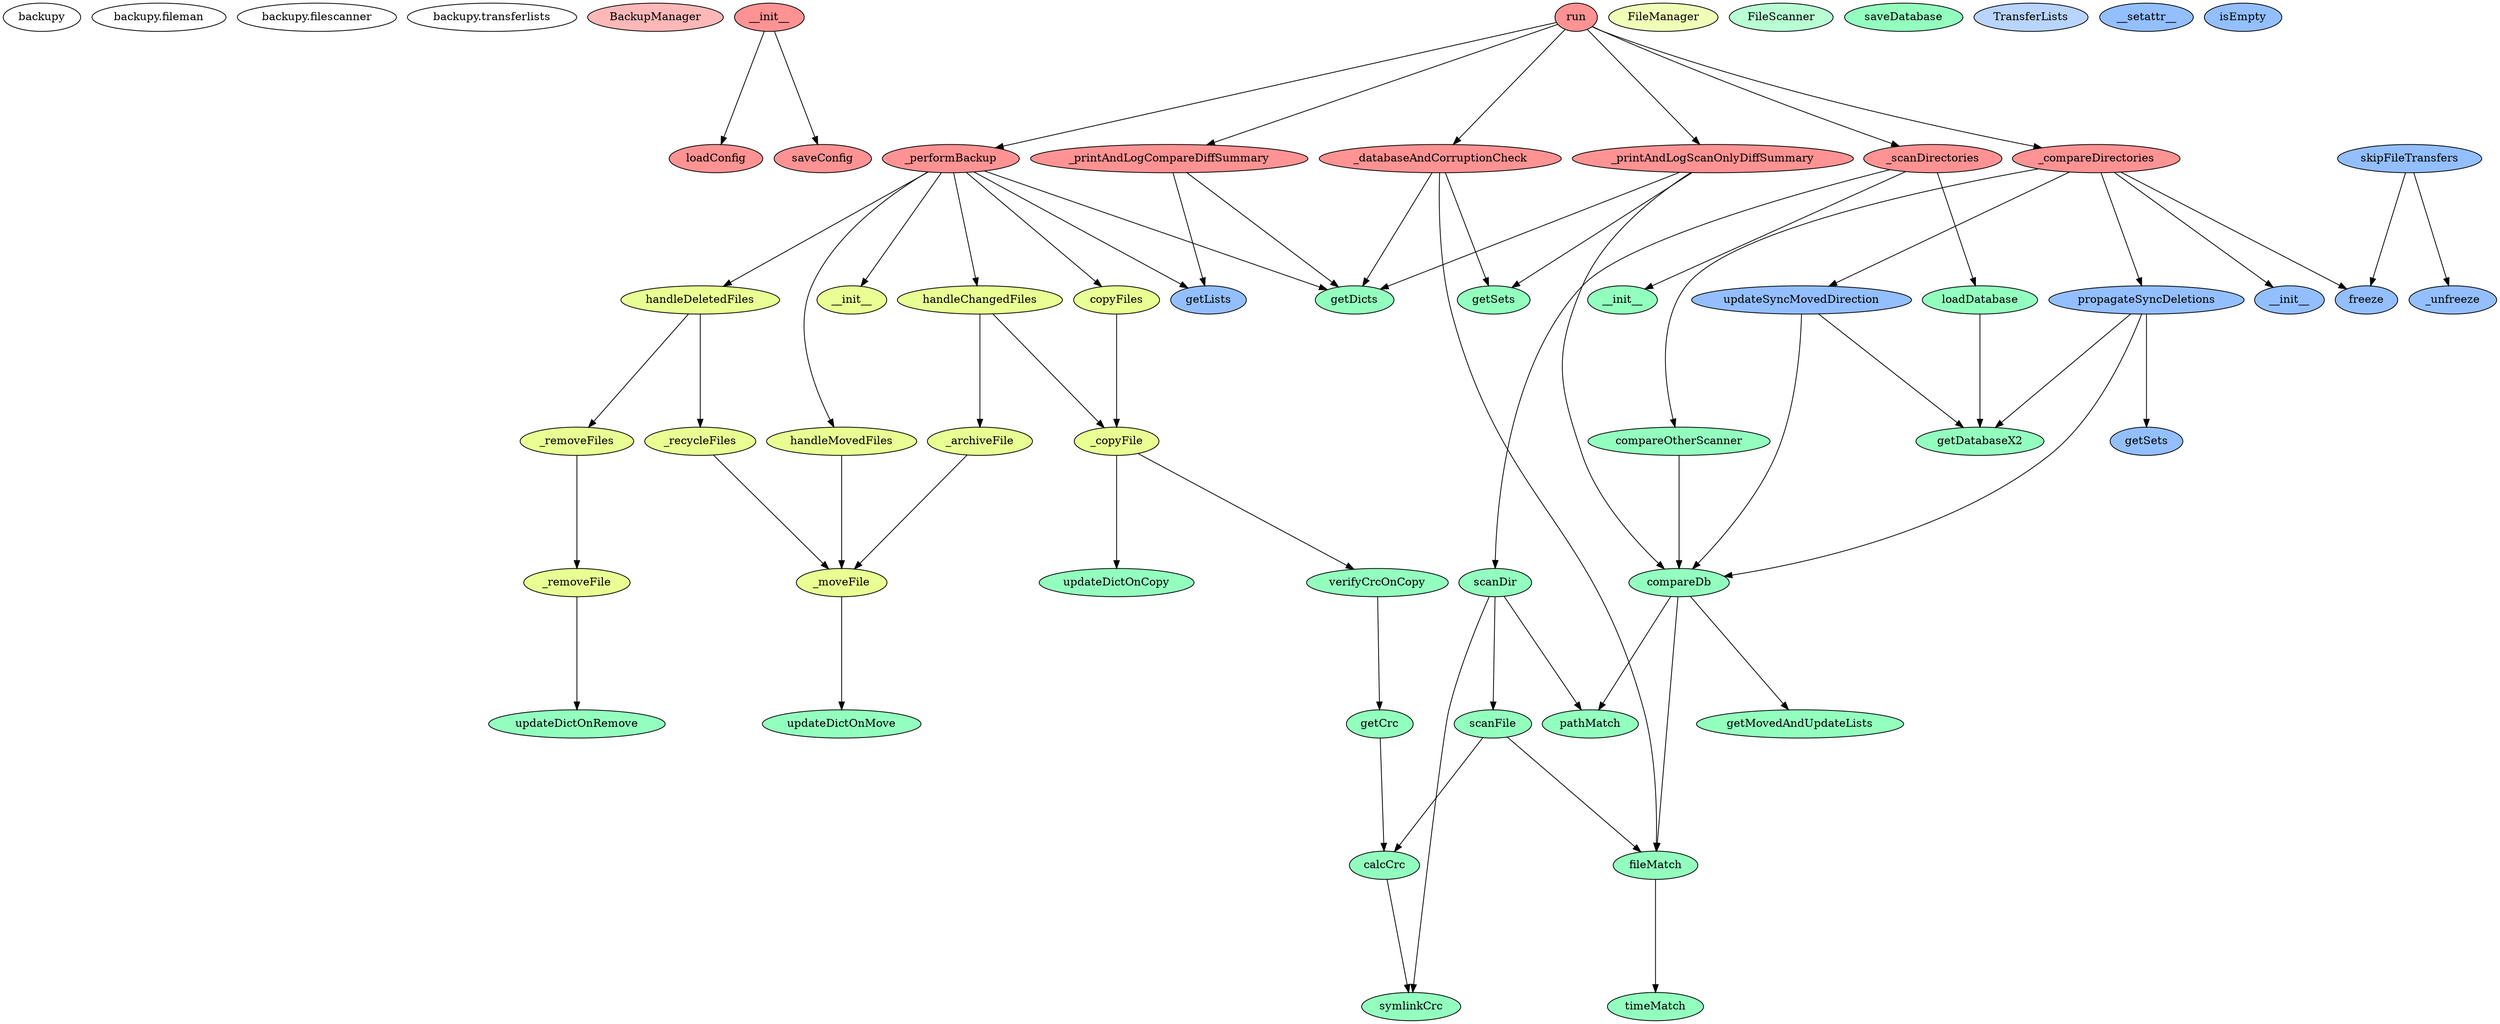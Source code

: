 digraph G {
    graph [rankdir=TB, clusterrank="global", concentrate=false, ranksep="2", nodesep="0.2"];
    overlap=false;
    splines=true;
    subgraph cluster_G {

        graph [style="filled,rounded",fillcolor="#80808018", label=""];
        backupy [label="backupy", style="filled", fillcolor="#ffffffb2", fontcolor="#000000", group="0"];
        backupy__fileman [label="backupy.fileman", style="filled", fillcolor="#ffffffb2", fontcolor="#000000", group="1"];
        backupy__filescanner [label="backupy.filescanner", style="filled", fillcolor="#ffffffb2", fontcolor="#000000", group="2"];
        backupy__transferlists [label="backupy.transferlists", style="filled", fillcolor="#ffffffb2", fontcolor="#000000", group="3"];
        subgraph cluster_backupy__backupman {

            graph [style="filled,rounded",fillcolor="#80808018", label="backupy.backupman"];
            backupy__backupman__BackupManager [label="BackupManager", style="filled", fillcolor="#ff9999b2", fontcolor="#000000", group="0"];
            subgraph cluster_backupy__backupman__BackupManager {

                graph [style="filled,rounded",fillcolor="#80808018", label="backupy.backupman.BackupManager"];
                backupy__backupman__BackupManager____init__ [label="__init__", style="filled", fillcolor="#ff6565b2", fontcolor="#000000", group="0"];
            }
            subgraph cluster_backupy__backupman__BackupManager {

                graph [style="filled,rounded",fillcolor="#80808018", label="backupy.backupman.BackupManager"];
                backupy__backupman__BackupManager___compareDirectories [label="_compareDirectories", style="filled", fillcolor="#ff6565b2", fontcolor="#000000", group="0"];
            }
            subgraph cluster_backupy__backupman__BackupManager {

                graph [style="filled,rounded",fillcolor="#80808018", label="backupy.backupman.BackupManager"];
                backupy__backupman__BackupManager___databaseAndCorruptionCheck [label="_databaseAndCorruptionCheck", style="filled", fillcolor="#ff6565b2", fontcolor="#000000", group="0"];
            }
            subgraph cluster_backupy__backupman__BackupManager {

                graph [style="filled,rounded",fillcolor="#80808018", label="backupy.backupman.BackupManager"];
                backupy__backupman__BackupManager___performBackup [label="_performBackup", style="filled", fillcolor="#ff6565b2", fontcolor="#000000", group="0"];
            }
            subgraph cluster_backupy__backupman__BackupManager {

                graph [style="filled,rounded",fillcolor="#80808018", label="backupy.backupman.BackupManager"];
                backupy__backupman__BackupManager___printAndLogCompareDiffSummary [label="_printAndLogCompareDiffSummary", style="filled", fillcolor="#ff6565b2", fontcolor="#000000", group="0"];
            }
            subgraph cluster_backupy__backupman__BackupManager {

                graph [style="filled,rounded",fillcolor="#80808018", label="backupy.backupman.BackupManager"];
                backupy__backupman__BackupManager___printAndLogScanOnlyDiffSummary [label="_printAndLogScanOnlyDiffSummary", style="filled", fillcolor="#ff6565b2", fontcolor="#000000", group="0"];
            }
            subgraph cluster_backupy__backupman__BackupManager {

                graph [style="filled,rounded",fillcolor="#80808018", label="backupy.backupman.BackupManager"];
                backupy__backupman__BackupManager___scanDirectories [label="_scanDirectories", style="filled", fillcolor="#ff6565b2", fontcolor="#000000", group="0"];
            }
            subgraph cluster_backupy__backupman__BackupManager {

                graph [style="filled,rounded",fillcolor="#80808018", label="backupy.backupman.BackupManager"];
                backupy__backupman__BackupManager__loadConfig [label="loadConfig", style="filled", fillcolor="#ff6565b2", fontcolor="#000000", group="0"];
            }
            subgraph cluster_backupy__backupman__BackupManager {

                graph [style="filled,rounded",fillcolor="#80808018", label="backupy.backupman.BackupManager"];
                backupy__backupman__BackupManager__run [label="run", style="filled", fillcolor="#ff6565b2", fontcolor="#000000", group="0"];
            }
            subgraph cluster_backupy__backupman__BackupManager {

                graph [style="filled,rounded",fillcolor="#80808018", label="backupy.backupman.BackupManager"];
                backupy__backupman__BackupManager__saveConfig [label="saveConfig", style="filled", fillcolor="#ff6565b2", fontcolor="#000000", group="0"];
            }
        }
        subgraph cluster_backupy__fileman {

            graph [style="filled,rounded",fillcolor="#80808018", label="backupy.fileman"];
            backupy__fileman__FileManager [label="FileManager", style="filled", fillcolor="#eaff99b2", fontcolor="#000000", group="1"];
            subgraph cluster_backupy__fileman__FileManager {

                graph [style="filled,rounded",fillcolor="#80808018", label="backupy.fileman.FileManager"];
                backupy__fileman__FileManager____init__ [label="__init__", style="filled", fillcolor="#e0ff65b2", fontcolor="#000000", group="1"];
            }
            subgraph cluster_backupy__fileman__FileManager {

                graph [style="filled,rounded",fillcolor="#80808018", label="backupy.fileman.FileManager"];
                backupy__fileman__FileManager___archiveFile [label="_archiveFile", style="filled", fillcolor="#e0ff65b2", fontcolor="#000000", group="1"];
            }
            subgraph cluster_backupy__fileman__FileManager {

                graph [style="filled,rounded",fillcolor="#80808018", label="backupy.fileman.FileManager"];
                backupy__fileman__FileManager___copyFile [label="_copyFile", style="filled", fillcolor="#e0ff65b2", fontcolor="#000000", group="1"];
            }
            subgraph cluster_backupy__fileman__FileManager {

                graph [style="filled,rounded",fillcolor="#80808018", label="backupy.fileman.FileManager"];
                backupy__fileman__FileManager___moveFile [label="_moveFile", style="filled", fillcolor="#e0ff65b2", fontcolor="#000000", group="1"];
            }
            subgraph cluster_backupy__fileman__FileManager {

                graph [style="filled,rounded",fillcolor="#80808018", label="backupy.fileman.FileManager"];
                backupy__fileman__FileManager___recycleFiles [label="_recycleFiles", style="filled", fillcolor="#e0ff65b2", fontcolor="#000000", group="1"];
            }
            subgraph cluster_backupy__fileman__FileManager {

                graph [style="filled,rounded",fillcolor="#80808018", label="backupy.fileman.FileManager"];
                backupy__fileman__FileManager___removeFile [label="_removeFile", style="filled", fillcolor="#e0ff65b2", fontcolor="#000000", group="1"];
            }
            subgraph cluster_backupy__fileman__FileManager {

                graph [style="filled,rounded",fillcolor="#80808018", label="backupy.fileman.FileManager"];
                backupy__fileman__FileManager___removeFiles [label="_removeFiles", style="filled", fillcolor="#e0ff65b2", fontcolor="#000000", group="1"];
            }
            subgraph cluster_backupy__fileman__FileManager {

                graph [style="filled,rounded",fillcolor="#80808018", label="backupy.fileman.FileManager"];
                backupy__fileman__FileManager__copyFiles [label="copyFiles", style="filled", fillcolor="#e0ff65b2", fontcolor="#000000", group="1"];
            }
            subgraph cluster_backupy__fileman__FileManager {

                graph [style="filled,rounded",fillcolor="#80808018", label="backupy.fileman.FileManager"];
                backupy__fileman__FileManager__handleChangedFiles [label="handleChangedFiles", style="filled", fillcolor="#e0ff65b2", fontcolor="#000000", group="1"];
            }
            subgraph cluster_backupy__fileman__FileManager {

                graph [style="filled,rounded",fillcolor="#80808018", label="backupy.fileman.FileManager"];
                backupy__fileman__FileManager__handleDeletedFiles [label="handleDeletedFiles", style="filled", fillcolor="#e0ff65b2", fontcolor="#000000", group="1"];
            }
            subgraph cluster_backupy__fileman__FileManager {

                graph [style="filled,rounded",fillcolor="#80808018", label="backupy.fileman.FileManager"];
                backupy__fileman__FileManager__handleMovedFiles [label="handleMovedFiles", style="filled", fillcolor="#e0ff65b2", fontcolor="#000000", group="1"];
            }
        }
        subgraph cluster_backupy__filescanner {

            graph [style="filled,rounded",fillcolor="#80808018", label="backupy.filescanner"];
            backupy__filescanner__FileScanner [label="FileScanner", style="filled", fillcolor="#99ffc1b2", fontcolor="#000000", group="2"];
            subgraph cluster_backupy__filescanner__FileScanner {

                graph [style="filled,rounded",fillcolor="#80808018", label="backupy.filescanner.FileScanner"];
                backupy__filescanner__FileScanner____init__ [label="__init__", style="filled", fillcolor="#65ffa3b2", fontcolor="#000000", group="2"];
            }
            subgraph cluster_backupy__filescanner__FileScanner {

                graph [style="filled,rounded",fillcolor="#80808018", label="backupy.filescanner.FileScanner"];
                backupy__filescanner__FileScanner__calcCrc [label="calcCrc", style="filled", fillcolor="#65ffa3b2", fontcolor="#000000", group="2"];
            }
            subgraph cluster_backupy__filescanner__FileScanner {

                graph [style="filled,rounded",fillcolor="#80808018", label="backupy.filescanner.FileScanner"];
                backupy__filescanner__FileScanner__compareDb [label="compareDb", style="filled", fillcolor="#65ffa3b2", fontcolor="#000000", group="2"];
            }
            subgraph cluster_backupy__filescanner__FileScanner {

                graph [style="filled,rounded",fillcolor="#80808018", label="backupy.filescanner.FileScanner"];
                backupy__filescanner__FileScanner__compareOtherScanner [label="compareOtherScanner", style="filled", fillcolor="#65ffa3b2", fontcolor="#000000", group="2"];
            }
            subgraph cluster_backupy__filescanner__FileScanner {

                graph [style="filled,rounded",fillcolor="#80808018", label="backupy.filescanner.FileScanner"];
                backupy__filescanner__FileScanner__fileMatch [label="fileMatch", style="filled", fillcolor="#65ffa3b2", fontcolor="#000000", group="2"];
            }
            subgraph cluster_backupy__filescanner__FileScanner {

                graph [style="filled,rounded",fillcolor="#80808018", label="backupy.filescanner.FileScanner"];
                backupy__filescanner__FileScanner__getCrc [label="getCrc", style="filled", fillcolor="#65ffa3b2", fontcolor="#000000", group="2"];
            }
            subgraph cluster_backupy__filescanner__FileScanner {

                graph [style="filled,rounded",fillcolor="#80808018", label="backupy.filescanner.FileScanner"];
                backupy__filescanner__FileScanner__getDatabaseX2 [label="getDatabaseX2", style="filled", fillcolor="#65ffa3b2", fontcolor="#000000", group="2"];
            }
            subgraph cluster_backupy__filescanner__FileScanner {

                graph [style="filled,rounded",fillcolor="#80808018", label="backupy.filescanner.FileScanner"];
                backupy__filescanner__FileScanner__getDicts [label="getDicts", style="filled", fillcolor="#65ffa3b2", fontcolor="#000000", group="2"];
            }
            subgraph cluster_backupy__filescanner__FileScanner {

                graph [style="filled,rounded",fillcolor="#80808018", label="backupy.filescanner.FileScanner"];
                backupy__filescanner__FileScanner__getMovedAndUpdateLists [label="getMovedAndUpdateLists", style="filled", fillcolor="#65ffa3b2", fontcolor="#000000", group="2"];
            }
            subgraph cluster_backupy__filescanner__FileScanner {

                graph [style="filled,rounded",fillcolor="#80808018", label="backupy.filescanner.FileScanner"];
                backupy__filescanner__FileScanner__getSets [label="getSets", style="filled", fillcolor="#65ffa3b2", fontcolor="#000000", group="2"];
            }
            subgraph cluster_backupy__filescanner__FileScanner {

                graph [style="filled,rounded",fillcolor="#80808018", label="backupy.filescanner.FileScanner"];
                backupy__filescanner__FileScanner__loadDatabase [label="loadDatabase", style="filled", fillcolor="#65ffa3b2", fontcolor="#000000", group="2"];
            }
            subgraph cluster_backupy__filescanner__FileScanner {

                graph [style="filled,rounded",fillcolor="#80808018", label="backupy.filescanner.FileScanner"];
                backupy__filescanner__FileScanner__pathMatch [label="pathMatch", style="filled", fillcolor="#65ffa3b2", fontcolor="#000000", group="2"];
            }
            subgraph cluster_backupy__filescanner__FileScanner {

                graph [style="filled,rounded",fillcolor="#80808018", label="backupy.filescanner.FileScanner"];
                backupy__filescanner__FileScanner__saveDatabase [label="saveDatabase", style="filled", fillcolor="#65ffa3b2", fontcolor="#000000", group="2"];
            }
            subgraph cluster_backupy__filescanner__FileScanner {

                graph [style="filled,rounded",fillcolor="#80808018", label="backupy.filescanner.FileScanner"];
                backupy__filescanner__FileScanner__scanDir [label="scanDir", style="filled", fillcolor="#65ffa3b2", fontcolor="#000000", group="2"];
            }
            subgraph cluster_backupy__filescanner__FileScanner {

                graph [style="filled,rounded",fillcolor="#80808018", label="backupy.filescanner.FileScanner"];
                backupy__filescanner__FileScanner__scanFile [label="scanFile", style="filled", fillcolor="#65ffa3b2", fontcolor="#000000", group="2"];
            }
            subgraph cluster_backupy__filescanner__FileScanner {

                graph [style="filled,rounded",fillcolor="#80808018", label="backupy.filescanner.FileScanner"];
                backupy__filescanner__FileScanner__symlinkCrc [label="symlinkCrc", style="filled", fillcolor="#65ffa3b2", fontcolor="#000000", group="2"];
            }
            subgraph cluster_backupy__filescanner__FileScanner {

                graph [style="filled,rounded",fillcolor="#80808018", label="backupy.filescanner.FileScanner"];
                backupy__filescanner__FileScanner__timeMatch [label="timeMatch", style="filled", fillcolor="#65ffa3b2", fontcolor="#000000", group="2"];
            }
            subgraph cluster_backupy__filescanner__FileScanner {

                graph [style="filled,rounded",fillcolor="#80808018", label="backupy.filescanner.FileScanner"];
                backupy__filescanner__FileScanner__updateDictOnCopy [label="updateDictOnCopy", style="filled", fillcolor="#65ffa3b2", fontcolor="#000000", group="2"];
            }
            subgraph cluster_backupy__filescanner__FileScanner {

                graph [style="filled,rounded",fillcolor="#80808018", label="backupy.filescanner.FileScanner"];
                backupy__filescanner__FileScanner__updateDictOnMove [label="updateDictOnMove", style="filled", fillcolor="#65ffa3b2", fontcolor="#000000", group="2"];
            }
            subgraph cluster_backupy__filescanner__FileScanner {

                graph [style="filled,rounded",fillcolor="#80808018", label="backupy.filescanner.FileScanner"];
                backupy__filescanner__FileScanner__updateDictOnRemove [label="updateDictOnRemove", style="filled", fillcolor="#65ffa3b2", fontcolor="#000000", group="2"];
            }
            subgraph cluster_backupy__filescanner__FileScanner {

                graph [style="filled,rounded",fillcolor="#80808018", label="backupy.filescanner.FileScanner"];
                backupy__filescanner__FileScanner__verifyCrcOnCopy [label="verifyCrcOnCopy", style="filled", fillcolor="#65ffa3b2", fontcolor="#000000", group="2"];
            }
        }
        subgraph cluster_backupy__transferlists {

            graph [style="filled,rounded",fillcolor="#80808018", label="backupy.transferlists"];
            backupy__transferlists__TransferLists [label="TransferLists", style="filled", fillcolor="#99c1ffb2", fontcolor="#000000", group="3"];
            subgraph cluster_backupy__transferlists__TransferLists {

                graph [style="filled,rounded",fillcolor="#80808018", label="backupy.transferlists.TransferLists"];
                backupy__transferlists__TransferLists____init__ [label="__init__", style="filled", fillcolor="#65a3ffb2", fontcolor="#000000", group="3"];
            }
            subgraph cluster_backupy__transferlists__TransferLists {

                graph [style="filled,rounded",fillcolor="#80808018", label="backupy.transferlists.TransferLists"];
                backupy__transferlists__TransferLists____setattr__ [label="__setattr__", style="filled", fillcolor="#65a3ffb2", fontcolor="#000000", group="3"];
            }
            subgraph cluster_backupy__transferlists__TransferLists {

                graph [style="filled,rounded",fillcolor="#80808018", label="backupy.transferlists.TransferLists"];
                backupy__transferlists__TransferLists___unfreeze [label="_unfreeze", style="filled", fillcolor="#65a3ffb2", fontcolor="#000000", group="3"];
            }
            subgraph cluster_backupy__transferlists__TransferLists {

                graph [style="filled,rounded",fillcolor="#80808018", label="backupy.transferlists.TransferLists"];
                backupy__transferlists__TransferLists__freeze [label="freeze", style="filled", fillcolor="#65a3ffb2", fontcolor="#000000", group="3"];
            }
            subgraph cluster_backupy__transferlists__TransferLists {

                graph [style="filled,rounded",fillcolor="#80808018", label="backupy.transferlists.TransferLists"];
                backupy__transferlists__TransferLists__getLists [label="getLists", style="filled", fillcolor="#65a3ffb2", fontcolor="#000000", group="3"];
            }
            subgraph cluster_backupy__transferlists__TransferLists {

                graph [style="filled,rounded",fillcolor="#80808018", label="backupy.transferlists.TransferLists"];
                backupy__transferlists__TransferLists__getSets [label="getSets", style="filled", fillcolor="#65a3ffb2", fontcolor="#000000", group="3"];
            }
            subgraph cluster_backupy__transferlists__TransferLists {

                graph [style="filled,rounded",fillcolor="#80808018", label="backupy.transferlists.TransferLists"];
                backupy__transferlists__TransferLists__isEmpty [label="isEmpty", style="filled", fillcolor="#65a3ffb2", fontcolor="#000000", group="3"];
            }
            subgraph cluster_backupy__transferlists__TransferLists {

                graph [style="filled,rounded",fillcolor="#80808018", label="backupy.transferlists.TransferLists"];
                backupy__transferlists__TransferLists__propagateSyncDeletions [label="propagateSyncDeletions", style="filled", fillcolor="#65a3ffb2", fontcolor="#000000", group="3"];
            }
            subgraph cluster_backupy__transferlists__TransferLists {

                graph [style="filled,rounded",fillcolor="#80808018", label="backupy.transferlists.TransferLists"];
                backupy__transferlists__TransferLists__skipFileTransfers [label="skipFileTransfers", style="filled", fillcolor="#65a3ffb2", fontcolor="#000000", group="3"];
            }
            subgraph cluster_backupy__transferlists__TransferLists {

                graph [style="filled,rounded",fillcolor="#80808018", label="backupy.transferlists.TransferLists"];
                backupy__transferlists__TransferLists__updateSyncMovedDirection [label="updateSyncMovedDirection", style="filled", fillcolor="#65a3ffb2", fontcolor="#000000", group="3"];
            }
        }
    }
        backupy__backupman__BackupManager____init__ -> backupy__backupman__BackupManager__saveConfig [style="solid", color="#000000"];
        backupy__backupman__BackupManager____init__ -> backupy__backupman__BackupManager__loadConfig [style="solid", color="#000000"];
        backupy__backupman__BackupManager___scanDirectories -> backupy__filescanner__FileScanner__loadDatabase [style="solid", color="#000000"];
        backupy__backupman__BackupManager___scanDirectories -> backupy__filescanner__FileScanner____init__ [style="solid", color="#000000"];
        backupy__backupman__BackupManager___scanDirectories -> backupy__filescanner__FileScanner__scanDir [style="solid", color="#000000"];
        backupy__backupman__BackupManager___compareDirectories -> backupy__transferlists__TransferLists__freeze [style="solid", color="#000000"];
        backupy__backupman__BackupManager___compareDirectories -> backupy__transferlists__TransferLists____init__ [style="solid", color="#000000"];
        backupy__backupman__BackupManager___compareDirectories -> backupy__filescanner__FileScanner__compareOtherScanner [style="solid", color="#000000"];
        backupy__backupman__BackupManager___compareDirectories -> backupy__transferlists__TransferLists__updateSyncMovedDirection [style="solid", color="#000000"];
        backupy__backupman__BackupManager___compareDirectories -> backupy__transferlists__TransferLists__propagateSyncDeletions [style="solid", color="#000000"];
        backupy__backupman__BackupManager___databaseAndCorruptionCheck -> backupy__filescanner__FileScanner__getDicts [style="solid", color="#000000"];
        backupy__backupman__BackupManager___databaseAndCorruptionCheck -> backupy__filescanner__FileScanner__getSets [style="solid", color="#000000"];
        backupy__backupman__BackupManager___databaseAndCorruptionCheck -> backupy__filescanner__FileScanner__fileMatch [style="solid", color="#000000"];
        backupy__backupman__BackupManager___printAndLogScanOnlyDiffSummary -> backupy__filescanner__FileScanner__getDicts [style="solid", color="#000000"];
        backupy__backupman__BackupManager___printAndLogScanOnlyDiffSummary -> backupy__filescanner__FileScanner__getSets [style="solid", color="#000000"];
        backupy__backupman__BackupManager___printAndLogScanOnlyDiffSummary -> backupy__filescanner__FileScanner__compareDb [style="solid", color="#000000"];
        backupy__backupman__BackupManager___printAndLogCompareDiffSummary -> backupy__filescanner__FileScanner__getDicts [style="solid", color="#000000"];
        backupy__backupman__BackupManager___printAndLogCompareDiffSummary -> backupy__transferlists__TransferLists__getLists [style="solid", color="#000000"];
        backupy__backupman__BackupManager___performBackup -> backupy__fileman__FileManager__copyFiles [style="solid", color="#000000"];
        backupy__backupman__BackupManager___performBackup -> backupy__fileman__FileManager__handleDeletedFiles [style="solid", color="#000000"];
        backupy__backupman__BackupManager___performBackup -> backupy__fileman__FileManager__handleMovedFiles [style="solid", color="#000000"];
        backupy__backupman__BackupManager___performBackup -> backupy__fileman__FileManager__handleChangedFiles [style="solid", color="#000000"];
        backupy__backupman__BackupManager___performBackup -> backupy__filescanner__FileScanner__getDicts [style="solid", color="#000000"];
        backupy__backupman__BackupManager___performBackup -> backupy__fileman__FileManager____init__ [style="solid", color="#000000"];
        backupy__backupman__BackupManager___performBackup -> backupy__transferlists__TransferLists__getLists [style="solid", color="#000000"];
        backupy__backupman__BackupManager__run -> backupy__backupman__BackupManager___printAndLogCompareDiffSummary [style="solid", color="#000000"];
        backupy__backupman__BackupManager__run -> backupy__backupman__BackupManager___compareDirectories [style="solid", color="#000000"];
        backupy__backupman__BackupManager__run -> backupy__backupman__BackupManager___performBackup [style="solid", color="#000000"];
        backupy__backupman__BackupManager__run -> backupy__backupman__BackupManager___scanDirectories [style="solid", color="#000000"];
        backupy__backupman__BackupManager__run -> backupy__backupman__BackupManager___databaseAndCorruptionCheck [style="solid", color="#000000"];
        backupy__backupman__BackupManager__run -> backupy__backupman__BackupManager___printAndLogScanOnlyDiffSummary [style="solid", color="#000000"];
        backupy__fileman__FileManager___removeFile -> backupy__filescanner__FileScanner__updateDictOnRemove [style="solid", color="#000000"];
        backupy__fileman__FileManager___copyFile -> backupy__filescanner__FileScanner__updateDictOnCopy [style="solid", color="#000000"];
        backupy__fileman__FileManager___copyFile -> backupy__filescanner__FileScanner__verifyCrcOnCopy [style="solid", color="#000000"];
        backupy__fileman__FileManager___moveFile -> backupy__filescanner__FileScanner__updateDictOnMove [style="solid", color="#000000"];
        backupy__fileman__FileManager___removeFiles -> backupy__fileman__FileManager___removeFile [style="solid", color="#000000"];
        backupy__fileman__FileManager__copyFiles -> backupy__fileman__FileManager___copyFile [style="solid", color="#000000"];
        backupy__fileman__FileManager___recycleFiles -> backupy__fileman__FileManager___moveFile [style="solid", color="#000000"];
        backupy__fileman__FileManager__handleDeletedFiles -> backupy__fileman__FileManager___recycleFiles [style="solid", color="#000000"];
        backupy__fileman__FileManager__handleDeletedFiles -> backupy__fileman__FileManager___removeFiles [style="solid", color="#000000"];
        backupy__fileman__FileManager__handleMovedFiles -> backupy__fileman__FileManager___moveFile [style="solid", color="#000000"];
        backupy__fileman__FileManager___archiveFile -> backupy__fileman__FileManager___moveFile [style="solid", color="#000000"];
        backupy__fileman__FileManager__handleChangedFiles -> backupy__fileman__FileManager___archiveFile [style="solid", color="#000000"];
        backupy__fileman__FileManager__handleChangedFiles -> backupy__fileman__FileManager___copyFile [style="solid", color="#000000"];
        backupy__filescanner__FileScanner__loadDatabase -> backupy__filescanner__FileScanner__getDatabaseX2 [style="solid", color="#000000"];
        backupy__filescanner__FileScanner__verifyCrcOnCopy -> backupy__filescanner__FileScanner__getCrc [style="solid", color="#000000"];
        backupy__filescanner__FileScanner__getCrc -> backupy__filescanner__FileScanner__calcCrc [style="solid", color="#000000"];
        backupy__filescanner__FileScanner__calcCrc -> backupy__filescanner__FileScanner__symlinkCrc [style="solid", color="#000000"];
        backupy__filescanner__FileScanner__fileMatch -> backupy__filescanner__FileScanner__timeMatch [style="solid", color="#000000"];
        backupy__filescanner__FileScanner__scanDir -> backupy__filescanner__FileScanner__symlinkCrc [style="solid", color="#000000"];
        backupy__filescanner__FileScanner__scanDir -> backupy__filescanner__FileScanner__scanFile [style="solid", color="#000000"];
        backupy__filescanner__FileScanner__scanDir -> backupy__filescanner__FileScanner__pathMatch [style="solid", color="#000000"];
        backupy__filescanner__FileScanner__scanFile -> backupy__filescanner__FileScanner__fileMatch [style="solid", color="#000000"];
        backupy__filescanner__FileScanner__scanFile -> backupy__filescanner__FileScanner__calcCrc [style="solid", color="#000000"];
        backupy__filescanner__FileScanner__compareDb -> backupy__filescanner__FileScanner__getMovedAndUpdateLists [style="solid", color="#000000"];
        backupy__filescanner__FileScanner__compareDb -> backupy__filescanner__FileScanner__pathMatch [style="solid", color="#000000"];
        backupy__filescanner__FileScanner__compareDb -> backupy__filescanner__FileScanner__fileMatch [style="solid", color="#000000"];
        backupy__filescanner__FileScanner__compareOtherScanner -> backupy__filescanner__FileScanner__compareDb [style="solid", color="#000000"];
        backupy__transferlists__TransferLists__skipFileTransfers -> backupy__transferlists__TransferLists__freeze [style="solid", color="#000000"];
        backupy__transferlists__TransferLists__skipFileTransfers -> backupy__transferlists__TransferLists___unfreeze [style="solid", color="#000000"];
        backupy__transferlists__TransferLists__propagateSyncDeletions -> backupy__filescanner__FileScanner__compareDb [style="solid", color="#000000"];
        backupy__transferlists__TransferLists__propagateSyncDeletions -> backupy__filescanner__FileScanner__getDatabaseX2 [style="solid", color="#000000"];
        backupy__transferlists__TransferLists__propagateSyncDeletions -> backupy__transferlists__TransferLists__getSets [style="solid", color="#000000"];
        backupy__transferlists__TransferLists__updateSyncMovedDirection -> backupy__filescanner__FileScanner__compareDb [style="solid", color="#000000"];
        backupy__transferlists__TransferLists__updateSyncMovedDirection -> backupy__filescanner__FileScanner__getDatabaseX2 [style="solid", color="#000000"];
    }
